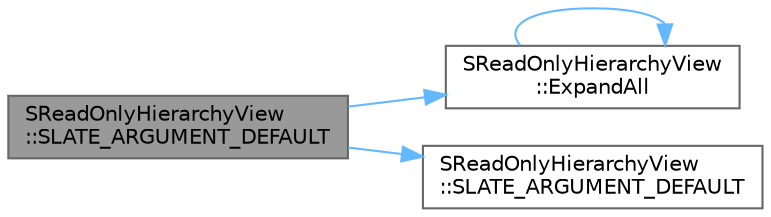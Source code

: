 digraph "SReadOnlyHierarchyView::SLATE_ARGUMENT_DEFAULT"
{
 // INTERACTIVE_SVG=YES
 // LATEX_PDF_SIZE
  bgcolor="transparent";
  edge [fontname=Helvetica,fontsize=10,labelfontname=Helvetica,labelfontsize=10];
  node [fontname=Helvetica,fontsize=10,shape=box,height=0.2,width=0.4];
  rankdir="LR";
  Node1 [id="Node000001",label="SReadOnlyHierarchyView\l::SLATE_ARGUMENT_DEFAULT",height=0.2,width=0.4,color="gray40", fillcolor="grey60", style="filled", fontcolor="black",tooltip=" "];
  Node1 -> Node2 [id="edge1_Node000001_Node000002",color="steelblue1",style="solid",tooltip=" "];
  Node2 [id="Node000002",label="SReadOnlyHierarchyView\l::ExpandAll",height=0.2,width=0.4,color="grey40", fillcolor="white", style="filled",URL="$dd/da2/classSReadOnlyHierarchyView.html#a138cc51070db4ae20851cac370e2e6e1",tooltip=" "];
  Node2 -> Node2 [id="edge2_Node000002_Node000002",color="steelblue1",style="solid",tooltip=" "];
  Node1 -> Node3 [id="edge3_Node000001_Node000003",color="steelblue1",style="solid",tooltip=" "];
  Node3 [id="Node000003",label="SReadOnlyHierarchyView\l::SLATE_ARGUMENT_DEFAULT",height=0.2,width=0.4,color="grey40", fillcolor="white", style="filled",URL="$dd/da2/classSReadOnlyHierarchyView.html#ac439030aa59add9ff7e02c8123cb4188",tooltip=" "];
}

